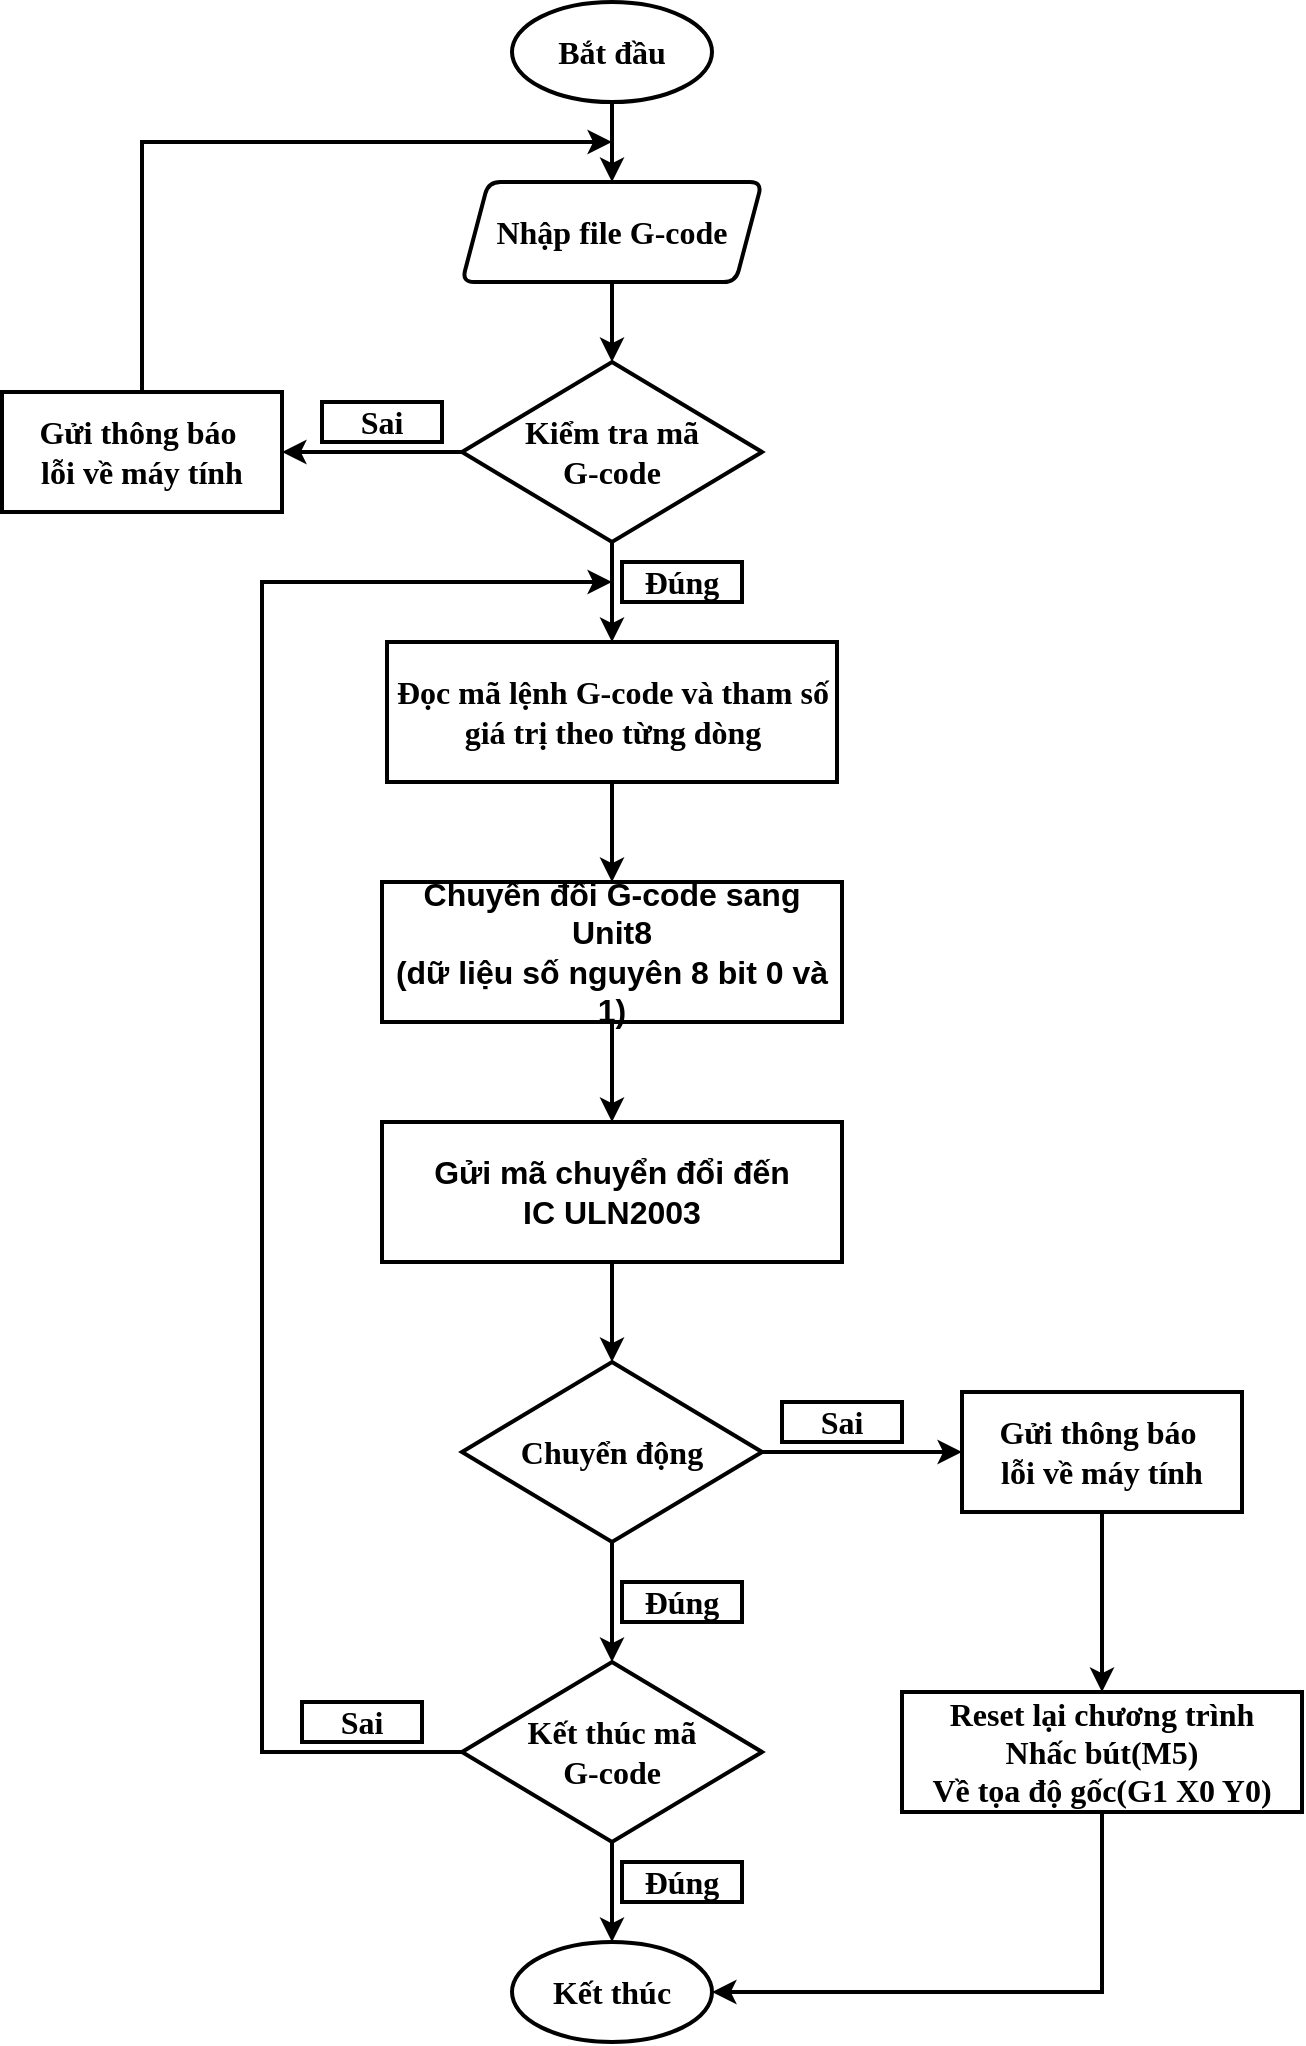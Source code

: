 <mxfile version="19.0.2" type="device"><diagram id="yVpE-I47BxNcSZWP8JKQ" name="Page-1"><mxGraphModel dx="1871" dy="1684" grid="1" gridSize="10" guides="1" tooltips="1" connect="1" arrows="1" fold="1" page="1" pageScale="1" pageWidth="850" pageHeight="1100" math="0" shadow="0"><root><mxCell id="0"/><mxCell id="1" parent="0"/><mxCell id="rMIhNN1YJFxJ-LEvgFmm-1" value="&lt;font style=&quot;font-size: 16px;&quot; face=&quot;Times New Roman&quot;&gt;&lt;b&gt;Bắt đầu&lt;/b&gt;&lt;/font&gt;" style="strokeWidth=2;html=1;shape=mxgraph.flowchart.start_1;whiteSpace=wrap;" parent="1" vertex="1"><mxGeometry x="5" y="-1010" width="100" height="50" as="geometry"/></mxCell><mxCell id="rMIhNN1YJFxJ-LEvgFmm-2" value="&lt;b&gt;Nhập file G-code&lt;/b&gt;" style="shape=parallelogram;html=1;strokeWidth=2;perimeter=parallelogramPerimeter;whiteSpace=wrap;rounded=1;arcSize=12;size=0.088;fontFamily=Times New Roman;fontSize=16;" parent="1" vertex="1"><mxGeometry x="-20" y="-920" width="150" height="50" as="geometry"/></mxCell><mxCell id="rMIhNN1YJFxJ-LEvgFmm-3" value="&lt;b&gt;Đọc mã lệnh G-code và tham số giá trị theo từng dòng&lt;/b&gt;" style="rounded=1;whiteSpace=wrap;html=1;absoluteArcSize=1;arcSize=0;strokeWidth=2;fontFamily=Times New Roman;fontSize=16;" parent="1" vertex="1"><mxGeometry x="-57.5" y="-690" width="225" height="70" as="geometry"/></mxCell><mxCell id="rMIhNN1YJFxJ-LEvgFmm-20" value="" style="endArrow=classic;html=1;rounded=0;fontFamily=Times New Roman;fontSize=16;exitX=0.5;exitY=1;exitDx=0;exitDy=0;exitPerimeter=0;entryX=0.5;entryY=0;entryDx=0;entryDy=0;strokeWidth=2;" parent="1" source="rMIhNN1YJFxJ-LEvgFmm-1" target="rMIhNN1YJFxJ-LEvgFmm-2" edge="1"><mxGeometry width="50" height="50" relative="1" as="geometry"><mxPoint x="35" y="-820" as="sourcePoint"/><mxPoint x="85" y="-870" as="targetPoint"/></mxGeometry></mxCell><mxCell id="bopmP3aB23xJkBOUzR_m-1" value="&lt;b style=&quot;&quot;&gt;Kiểm tra mã &lt;br&gt;G-code&lt;br&gt;&lt;/b&gt;" style="rhombus;whiteSpace=wrap;html=1;fontFamily=Times New Roman;fontSize=16;strokeWidth=2;" parent="1" vertex="1"><mxGeometry x="-20" y="-830" width="150" height="90" as="geometry"/></mxCell><mxCell id="bopmP3aB23xJkBOUzR_m-2" value="" style="endArrow=classic;html=1;rounded=0;fontFamily=Times New Roman;fontSize=16;strokeWidth=2;exitX=0.5;exitY=1;exitDx=0;exitDy=0;entryX=0.5;entryY=0;entryDx=0;entryDy=0;" parent="1" source="rMIhNN1YJFxJ-LEvgFmm-2" target="bopmP3aB23xJkBOUzR_m-1" edge="1"><mxGeometry width="50" height="50" relative="1" as="geometry"><mxPoint x="170" y="-750" as="sourcePoint"/><mxPoint x="220" y="-800" as="targetPoint"/></mxGeometry></mxCell><mxCell id="bopmP3aB23xJkBOUzR_m-4" value="&lt;b&gt;Sai&lt;/b&gt;" style="rounded=0;whiteSpace=wrap;html=1;fontFamily=Times New Roman;fontSize=16;strokeWidth=2;" parent="1" vertex="1"><mxGeometry x="-90" y="-810" width="60" height="20" as="geometry"/></mxCell><mxCell id="bopmP3aB23xJkBOUzR_m-5" value="&lt;b&gt;Gửi thông báo&amp;nbsp;&lt;br&gt;lỗi về máy tính&lt;/b&gt;" style="rounded=0;whiteSpace=wrap;html=1;fontFamily=Times New Roman;fontSize=16;strokeWidth=2;" parent="1" vertex="1"><mxGeometry x="-250" y="-815" width="140" height="60" as="geometry"/></mxCell><mxCell id="bopmP3aB23xJkBOUzR_m-6" value="" style="endArrow=classic;html=1;rounded=0;fontFamily=Times New Roman;fontSize=16;strokeWidth=2;exitX=0;exitY=0.5;exitDx=0;exitDy=0;entryX=1;entryY=0.5;entryDx=0;entryDy=0;" parent="1" source="bopmP3aB23xJkBOUzR_m-1" target="bopmP3aB23xJkBOUzR_m-5" edge="1"><mxGeometry width="50" height="50" relative="1" as="geometry"><mxPoint x="-80" y="-720" as="sourcePoint"/><mxPoint x="-30" y="-770" as="targetPoint"/></mxGeometry></mxCell><mxCell id="bopmP3aB23xJkBOUzR_m-7" value="" style="endArrow=classic;html=1;rounded=0;fontFamily=Times New Roman;fontSize=16;strokeWidth=2;exitX=0.5;exitY=0;exitDx=0;exitDy=0;" parent="1" source="bopmP3aB23xJkBOUzR_m-5" edge="1"><mxGeometry width="50" height="50" relative="1" as="geometry"><mxPoint x="-190" y="-820" as="sourcePoint"/><mxPoint x="55" y="-940" as="targetPoint"/><Array as="points"><mxPoint x="-180" y="-940"/></Array></mxGeometry></mxCell><mxCell id="bopmP3aB23xJkBOUzR_m-8" value="" style="endArrow=classic;html=1;rounded=0;fontFamily=Times New Roman;fontSize=16;strokeWidth=2;exitX=0.5;exitY=1;exitDx=0;exitDy=0;entryX=0.5;entryY=0;entryDx=0;entryDy=0;" parent="1" source="bopmP3aB23xJkBOUzR_m-1" target="rMIhNN1YJFxJ-LEvgFmm-3" edge="1"><mxGeometry width="50" height="50" relative="1" as="geometry"><mxPoint x="80" y="-740" as="sourcePoint"/><mxPoint x="130" y="-790" as="targetPoint"/></mxGeometry></mxCell><mxCell id="bopmP3aB23xJkBOUzR_m-9" value="&lt;b&gt;Đúng&lt;/b&gt;" style="rounded=0;whiteSpace=wrap;html=1;fontFamily=Times New Roman;fontSize=16;strokeWidth=2;" parent="1" vertex="1"><mxGeometry x="60" y="-730" width="60" height="20" as="geometry"/></mxCell><mxCell id="MrKtSvB0i2JDLtORozri-1" value="&lt;b&gt;&lt;font style=&quot;font-size: 16px;&quot;&gt;Chuyển đổi G-code sang Unit8&lt;br&gt;(dữ liệu số nguyên 8 bit 0 và 1)&lt;/font&gt;&lt;/b&gt;" style="rounded=0;whiteSpace=wrap;html=1;strokeWidth=2;" parent="1" vertex="1"><mxGeometry x="-60" y="-570" width="230" height="70" as="geometry"/></mxCell><mxCell id="MrKtSvB0i2JDLtORozri-2" value="" style="endArrow=classic;html=1;rounded=0;fontSize=16;exitX=0.5;exitY=1;exitDx=0;exitDy=0;entryX=0.5;entryY=0;entryDx=0;entryDy=0;strokeWidth=2;" parent="1" source="rMIhNN1YJFxJ-LEvgFmm-3" target="MrKtSvB0i2JDLtORozri-1" edge="1"><mxGeometry width="50" height="50" relative="1" as="geometry"><mxPoint x="10" y="-550" as="sourcePoint"/><mxPoint x="60" y="-600" as="targetPoint"/></mxGeometry></mxCell><mxCell id="MrKtSvB0i2JDLtORozri-3" value="&lt;b style=&quot;&quot;&gt;Chuyển động&lt;br&gt;&lt;/b&gt;" style="rhombus;whiteSpace=wrap;html=1;fontFamily=Times New Roman;fontSize=16;strokeWidth=2;" parent="1" vertex="1"><mxGeometry x="-20" y="-330" width="150" height="90" as="geometry"/></mxCell><mxCell id="MrKtSvB0i2JDLtORozri-4" value="&lt;span style=&quot;font-size: 16px;&quot;&gt;&lt;b&gt;Gửi mã chuyển đổi đến &lt;br&gt;IC ULN2003&lt;/b&gt;&lt;/span&gt;" style="rounded=0;whiteSpace=wrap;html=1;strokeWidth=2;" parent="1" vertex="1"><mxGeometry x="-60" y="-450" width="230" height="70" as="geometry"/></mxCell><mxCell id="MrKtSvB0i2JDLtORozri-5" value="" style="endArrow=classic;html=1;rounded=0;fontSize=16;strokeWidth=2;exitX=0.5;exitY=1;exitDx=0;exitDy=0;entryX=0.5;entryY=0;entryDx=0;entryDy=0;" parent="1" source="MrKtSvB0i2JDLtORozri-1" target="MrKtSvB0i2JDLtORozri-4" edge="1"><mxGeometry width="50" height="50" relative="1" as="geometry"><mxPoint x="110" y="-440" as="sourcePoint"/><mxPoint x="160" y="-490" as="targetPoint"/></mxGeometry></mxCell><mxCell id="MrKtSvB0i2JDLtORozri-6" value="" style="endArrow=classic;html=1;rounded=0;fontSize=16;strokeWidth=2;exitX=0.5;exitY=1;exitDx=0;exitDy=0;entryX=0.5;entryY=0;entryDx=0;entryDy=0;" parent="1" source="MrKtSvB0i2JDLtORozri-4" target="MrKtSvB0i2JDLtORozri-3" edge="1"><mxGeometry width="50" height="50" relative="1" as="geometry"><mxPoint x="110" y="-240" as="sourcePoint"/><mxPoint x="160" y="-290" as="targetPoint"/></mxGeometry></mxCell><mxCell id="MrKtSvB0i2JDLtORozri-8" value="&lt;b&gt;Kết thúc&lt;/b&gt;" style="strokeWidth=2;html=1;shape=mxgraph.flowchart.start_1;whiteSpace=wrap;fontFamily=Times New Roman;fontSize=16;" parent="1" vertex="1"><mxGeometry x="5" y="-40" width="100" height="50" as="geometry"/></mxCell><mxCell id="MrKtSvB0i2JDLtORozri-9" value="&lt;b&gt;Đúng&lt;/b&gt;" style="rounded=0;whiteSpace=wrap;html=1;fontFamily=Times New Roman;fontSize=16;strokeWidth=2;" parent="1" vertex="1"><mxGeometry x="60" y="-220" width="60" height="20" as="geometry"/></mxCell><mxCell id="MrKtSvB0i2JDLtORozri-10" value="&lt;b&gt;Sai&lt;/b&gt;" style="rounded=0;whiteSpace=wrap;html=1;fontFamily=Times New Roman;fontSize=16;strokeWidth=2;" parent="1" vertex="1"><mxGeometry x="140" y="-310" width="60" height="20" as="geometry"/></mxCell><mxCell id="MrKtSvB0i2JDLtORozri-11" value="&lt;b style=&quot;&quot;&gt;Kết thúc mã&lt;br&gt;G-code&lt;br&gt;&lt;/b&gt;" style="rhombus;whiteSpace=wrap;html=1;fontFamily=Times New Roman;fontSize=16;strokeWidth=2;" parent="1" vertex="1"><mxGeometry x="-20" y="-180" width="150" height="90" as="geometry"/></mxCell><mxCell id="MrKtSvB0i2JDLtORozri-12" value="" style="endArrow=classic;html=1;rounded=0;fontSize=16;strokeWidth=2;exitX=0.5;exitY=1;exitDx=0;exitDy=0;entryX=0.5;entryY=0;entryDx=0;entryDy=0;entryPerimeter=0;" parent="1" source="MrKtSvB0i2JDLtORozri-11" target="MrKtSvB0i2JDLtORozri-8" edge="1"><mxGeometry width="50" height="50" relative="1" as="geometry"><mxPoint x="120" y="-160" as="sourcePoint"/><mxPoint x="170" y="-210" as="targetPoint"/></mxGeometry></mxCell><mxCell id="MrKtSvB0i2JDLtORozri-13" value="&lt;b&gt;Đúng&lt;/b&gt;" style="rounded=0;whiteSpace=wrap;html=1;fontFamily=Times New Roman;fontSize=16;strokeWidth=2;" parent="1" vertex="1"><mxGeometry x="60" y="-80" width="60" height="20" as="geometry"/></mxCell><mxCell id="MrKtSvB0i2JDLtORozri-14" value="&lt;b&gt;Sai&lt;/b&gt;" style="rounded=0;whiteSpace=wrap;html=1;fontFamily=Times New Roman;fontSize=16;strokeWidth=2;" parent="1" vertex="1"><mxGeometry x="-100" y="-160" width="60" height="20" as="geometry"/></mxCell><mxCell id="MrKtSvB0i2JDLtORozri-15" value="" style="endArrow=classic;html=1;rounded=0;fontSize=16;strokeWidth=2;exitX=0;exitY=0.5;exitDx=0;exitDy=0;" parent="1" source="MrKtSvB0i2JDLtORozri-11" edge="1"><mxGeometry width="50" height="50" relative="1" as="geometry"><mxPoint x="120" y="-160" as="sourcePoint"/><mxPoint x="55" y="-720" as="targetPoint"/><Array as="points"><mxPoint x="-120" y="-135"/><mxPoint x="-120" y="-720"/></Array></mxGeometry></mxCell><mxCell id="MrKtSvB0i2JDLtORozri-16" value="" style="endArrow=classic;html=1;rounded=0;fontSize=16;strokeWidth=2;exitX=0.5;exitY=1;exitDx=0;exitDy=0;entryX=0.5;entryY=0;entryDx=0;entryDy=0;" parent="1" source="MrKtSvB0i2JDLtORozri-3" target="MrKtSvB0i2JDLtORozri-11" edge="1"><mxGeometry width="50" height="50" relative="1" as="geometry"><mxPoint x="90" y="-130" as="sourcePoint"/><mxPoint x="140" y="-180" as="targetPoint"/></mxGeometry></mxCell><mxCell id="MrKtSvB0i2JDLtORozri-18" value="&lt;b&gt;Gửi thông báo&amp;nbsp;&lt;br&gt;lỗi về máy tính&lt;/b&gt;" style="rounded=0;whiteSpace=wrap;html=1;fontFamily=Times New Roman;fontSize=16;strokeWidth=2;" parent="1" vertex="1"><mxGeometry x="230" y="-315" width="140" height="60" as="geometry"/></mxCell><mxCell id="MrKtSvB0i2JDLtORozri-19" value="" style="endArrow=classic;html=1;rounded=0;fontSize=16;strokeWidth=2;exitX=1;exitY=0.5;exitDx=0;exitDy=0;entryX=0;entryY=0.5;entryDx=0;entryDy=0;" parent="1" source="MrKtSvB0i2JDLtORozri-3" target="MrKtSvB0i2JDLtORozri-18" edge="1"><mxGeometry width="50" height="50" relative="1" as="geometry"><mxPoint x="90" y="-260" as="sourcePoint"/><mxPoint x="140" y="-310" as="targetPoint"/></mxGeometry></mxCell><mxCell id="MrKtSvB0i2JDLtORozri-21" value="&lt;b&gt;Reset lại chương trình&lt;br&gt;Nhấc bút(M5)&lt;br&gt;Về tọa độ gốc(G1 X0 Y0)&lt;br&gt;&lt;/b&gt;" style="rounded=0;whiteSpace=wrap;html=1;fontFamily=Times New Roman;fontSize=16;strokeWidth=2;" parent="1" vertex="1"><mxGeometry x="200" y="-165" width="200" height="60" as="geometry"/></mxCell><mxCell id="MrKtSvB0i2JDLtORozri-22" value="" style="endArrow=classic;html=1;rounded=0;fontSize=16;strokeWidth=2;exitX=0.5;exitY=1;exitDx=0;exitDy=0;entryX=0.5;entryY=0;entryDx=0;entryDy=0;" parent="1" source="MrKtSvB0i2JDLtORozri-18" target="MrKtSvB0i2JDLtORozri-21" edge="1"><mxGeometry width="50" height="50" relative="1" as="geometry"><mxPoint x="270" y="-40" as="sourcePoint"/><mxPoint x="320" y="-90" as="targetPoint"/></mxGeometry></mxCell><mxCell id="MrKtSvB0i2JDLtORozri-23" value="" style="endArrow=classic;html=1;rounded=0;fontSize=16;strokeWidth=2;exitX=0.5;exitY=1;exitDx=0;exitDy=0;entryX=1;entryY=0.5;entryDx=0;entryDy=0;entryPerimeter=0;" parent="1" source="MrKtSvB0i2JDLtORozri-21" target="MrKtSvB0i2JDLtORozri-8" edge="1"><mxGeometry width="50" height="50" relative="1" as="geometry"><mxPoint x="270" y="-40" as="sourcePoint"/><mxPoint x="320" y="-90" as="targetPoint"/><Array as="points"><mxPoint x="300" y="-15"/></Array></mxGeometry></mxCell></root></mxGraphModel></diagram></mxfile>